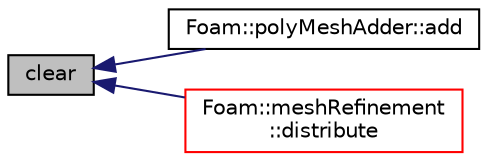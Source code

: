 digraph "clear"
{
  bgcolor="transparent";
  edge [fontname="Helvetica",fontsize="10",labelfontname="Helvetica",labelfontsize="10"];
  node [fontname="Helvetica",fontsize="10",shape=record];
  rankdir="LR";
  Node5872 [label="clear",height=0.2,width=0.4,color="black", fillcolor="grey75", style="filled", fontcolor="black"];
  Node5872 -> Node5873 [dir="back",color="midnightblue",fontsize="10",style="solid",fontname="Helvetica"];
  Node5873 [label="Foam::polyMeshAdder::add",height=0.2,width=0.4,color="black",URL="$a22353.html#a42c72a8d279c201ea1f49824e6fc340a",tooltip="Inplace add mesh to polyMesh. Returns map construct. "];
  Node5872 -> Node5874 [dir="back",color="midnightblue",fontsize="10",style="solid",fontname="Helvetica"];
  Node5874 [label="Foam::meshRefinement\l::distribute",height=0.2,width=0.4,color="red",URL="$a25857.html#a6be2dc3eb1d541aeb83ee0a2adcc0556",tooltip="Update local numbering for mesh redistribution. "];
}
